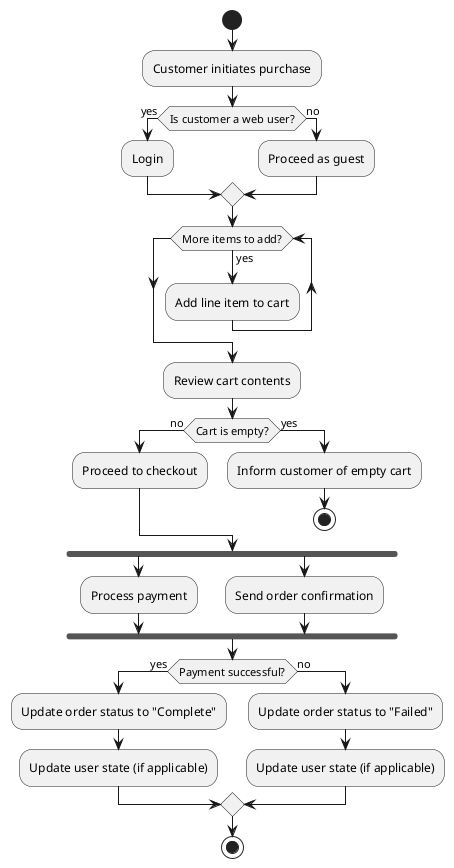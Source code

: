 @startuml
start

:Customer initiates purchase;
if (Is customer a web user?) then (yes)
    :Login;
else (no)
    :Proceed as guest;
endif

while (More items to add?) is (yes)
    :Add line item to cart;
endwhile

:Review cart contents;
if (Cart is empty?) then (no)
    :Proceed to checkout;
else (yes)
    :Inform customer of empty cart;
    stop
endif

fork
    :Process payment;
fork again
    :Send order confirmation;
end fork

if (Payment successful?) then (yes)
    :Update order status to "Complete";
    :Update user state (if applicable);
else (no)
    :Update order status to "Failed";
    :Update user state (if applicable);
endif

stop
@enduml